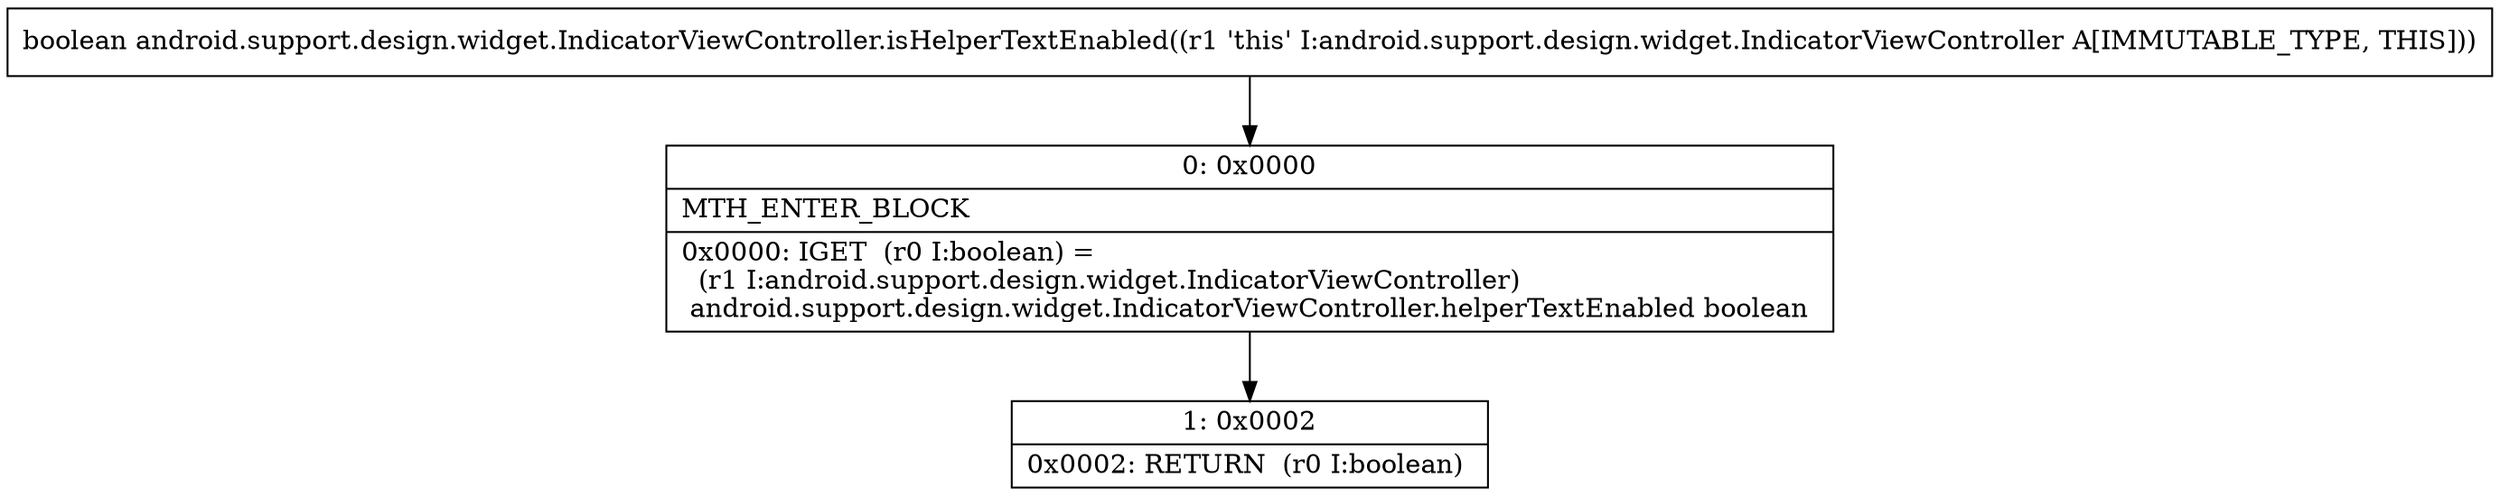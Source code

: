 digraph "CFG forandroid.support.design.widget.IndicatorViewController.isHelperTextEnabled()Z" {
Node_0 [shape=record,label="{0\:\ 0x0000|MTH_ENTER_BLOCK\l|0x0000: IGET  (r0 I:boolean) = \l  (r1 I:android.support.design.widget.IndicatorViewController)\l android.support.design.widget.IndicatorViewController.helperTextEnabled boolean \l}"];
Node_1 [shape=record,label="{1\:\ 0x0002|0x0002: RETURN  (r0 I:boolean) \l}"];
MethodNode[shape=record,label="{boolean android.support.design.widget.IndicatorViewController.isHelperTextEnabled((r1 'this' I:android.support.design.widget.IndicatorViewController A[IMMUTABLE_TYPE, THIS])) }"];
MethodNode -> Node_0;
Node_0 -> Node_1;
}

